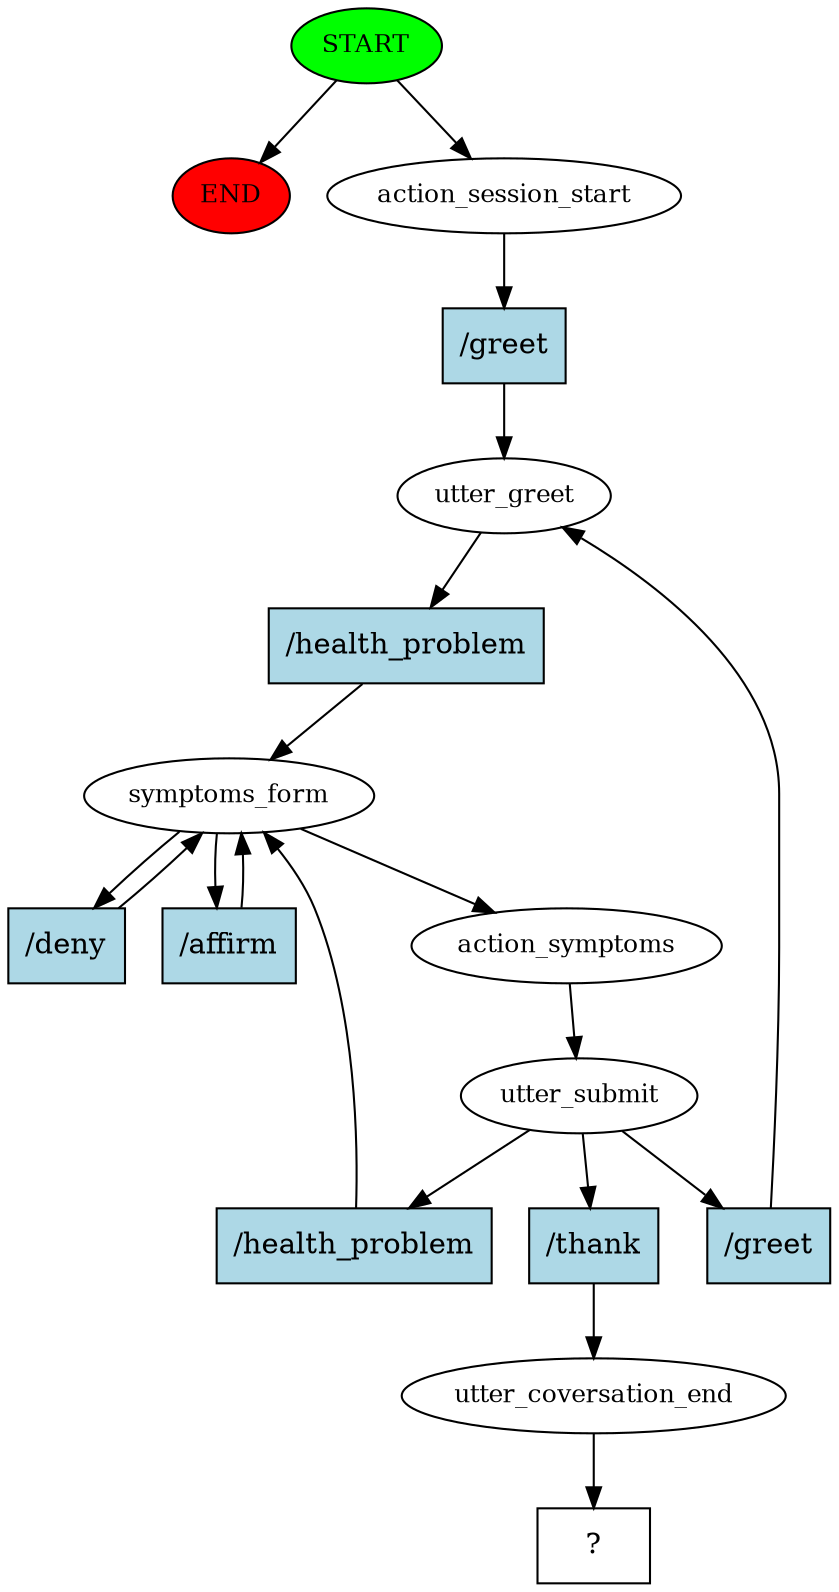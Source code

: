 digraph  {
0 [class="start active", fillcolor=green, fontsize=12, label=START, style=filled];
"-1" [class=end, fillcolor=red, fontsize=12, label=END, style=filled];
1 [class=active, fontsize=12, label=action_session_start];
2 [class=active, fontsize=12, label=utter_greet];
3 [class=active, fontsize=12, label=symptoms_form];
10 [class=active, fontsize=12, label=action_symptoms];
11 [class=active, fontsize=12, label=utter_submit];
19 [class=active, fontsize=12, label=utter_coversation_end];
20 [class="intent dashed active", label="  ?  ", shape=rect];
21 [class="intent active", fillcolor=lightblue, label="/greet", shape=rect, style=filled];
22 [class="intent active", fillcolor=lightblue, label="/health_problem", shape=rect, style=filled];
23 [class="intent active", fillcolor=lightblue, label="/deny", shape=rect, style=filled];
24 [class="intent active", fillcolor=lightblue, label="/affirm", shape=rect, style=filled];
25 [class="intent active", fillcolor=lightblue, label="/greet", shape=rect, style=filled];
26 [class="intent active", fillcolor=lightblue, label="/thank", shape=rect, style=filled];
27 [class="intent active", fillcolor=lightblue, label="/health_problem", shape=rect, style=filled];
0 -> "-1"  [class="", key=NONE, label=""];
0 -> 1  [class=active, key=NONE, label=""];
1 -> 21  [class=active, key=0];
2 -> 22  [class=active, key=0];
3 -> 10  [class=active, key=NONE, label=""];
3 -> 23  [class=active, key=0];
3 -> 24  [class=active, key=0];
10 -> 11  [class=active, key=NONE, label=""];
11 -> 25  [class=active, key=0];
11 -> 26  [class=active, key=0];
11 -> 27  [class=active, key=0];
19 -> 20  [class=active, key=NONE, label=""];
21 -> 2  [class=active, key=0];
22 -> 3  [class=active, key=0];
23 -> 3  [class=active, key=0];
24 -> 3  [class=active, key=0];
25 -> 2  [class=active, key=0];
26 -> 19  [class=active, key=0];
27 -> 3  [class=active, key=0];
}
